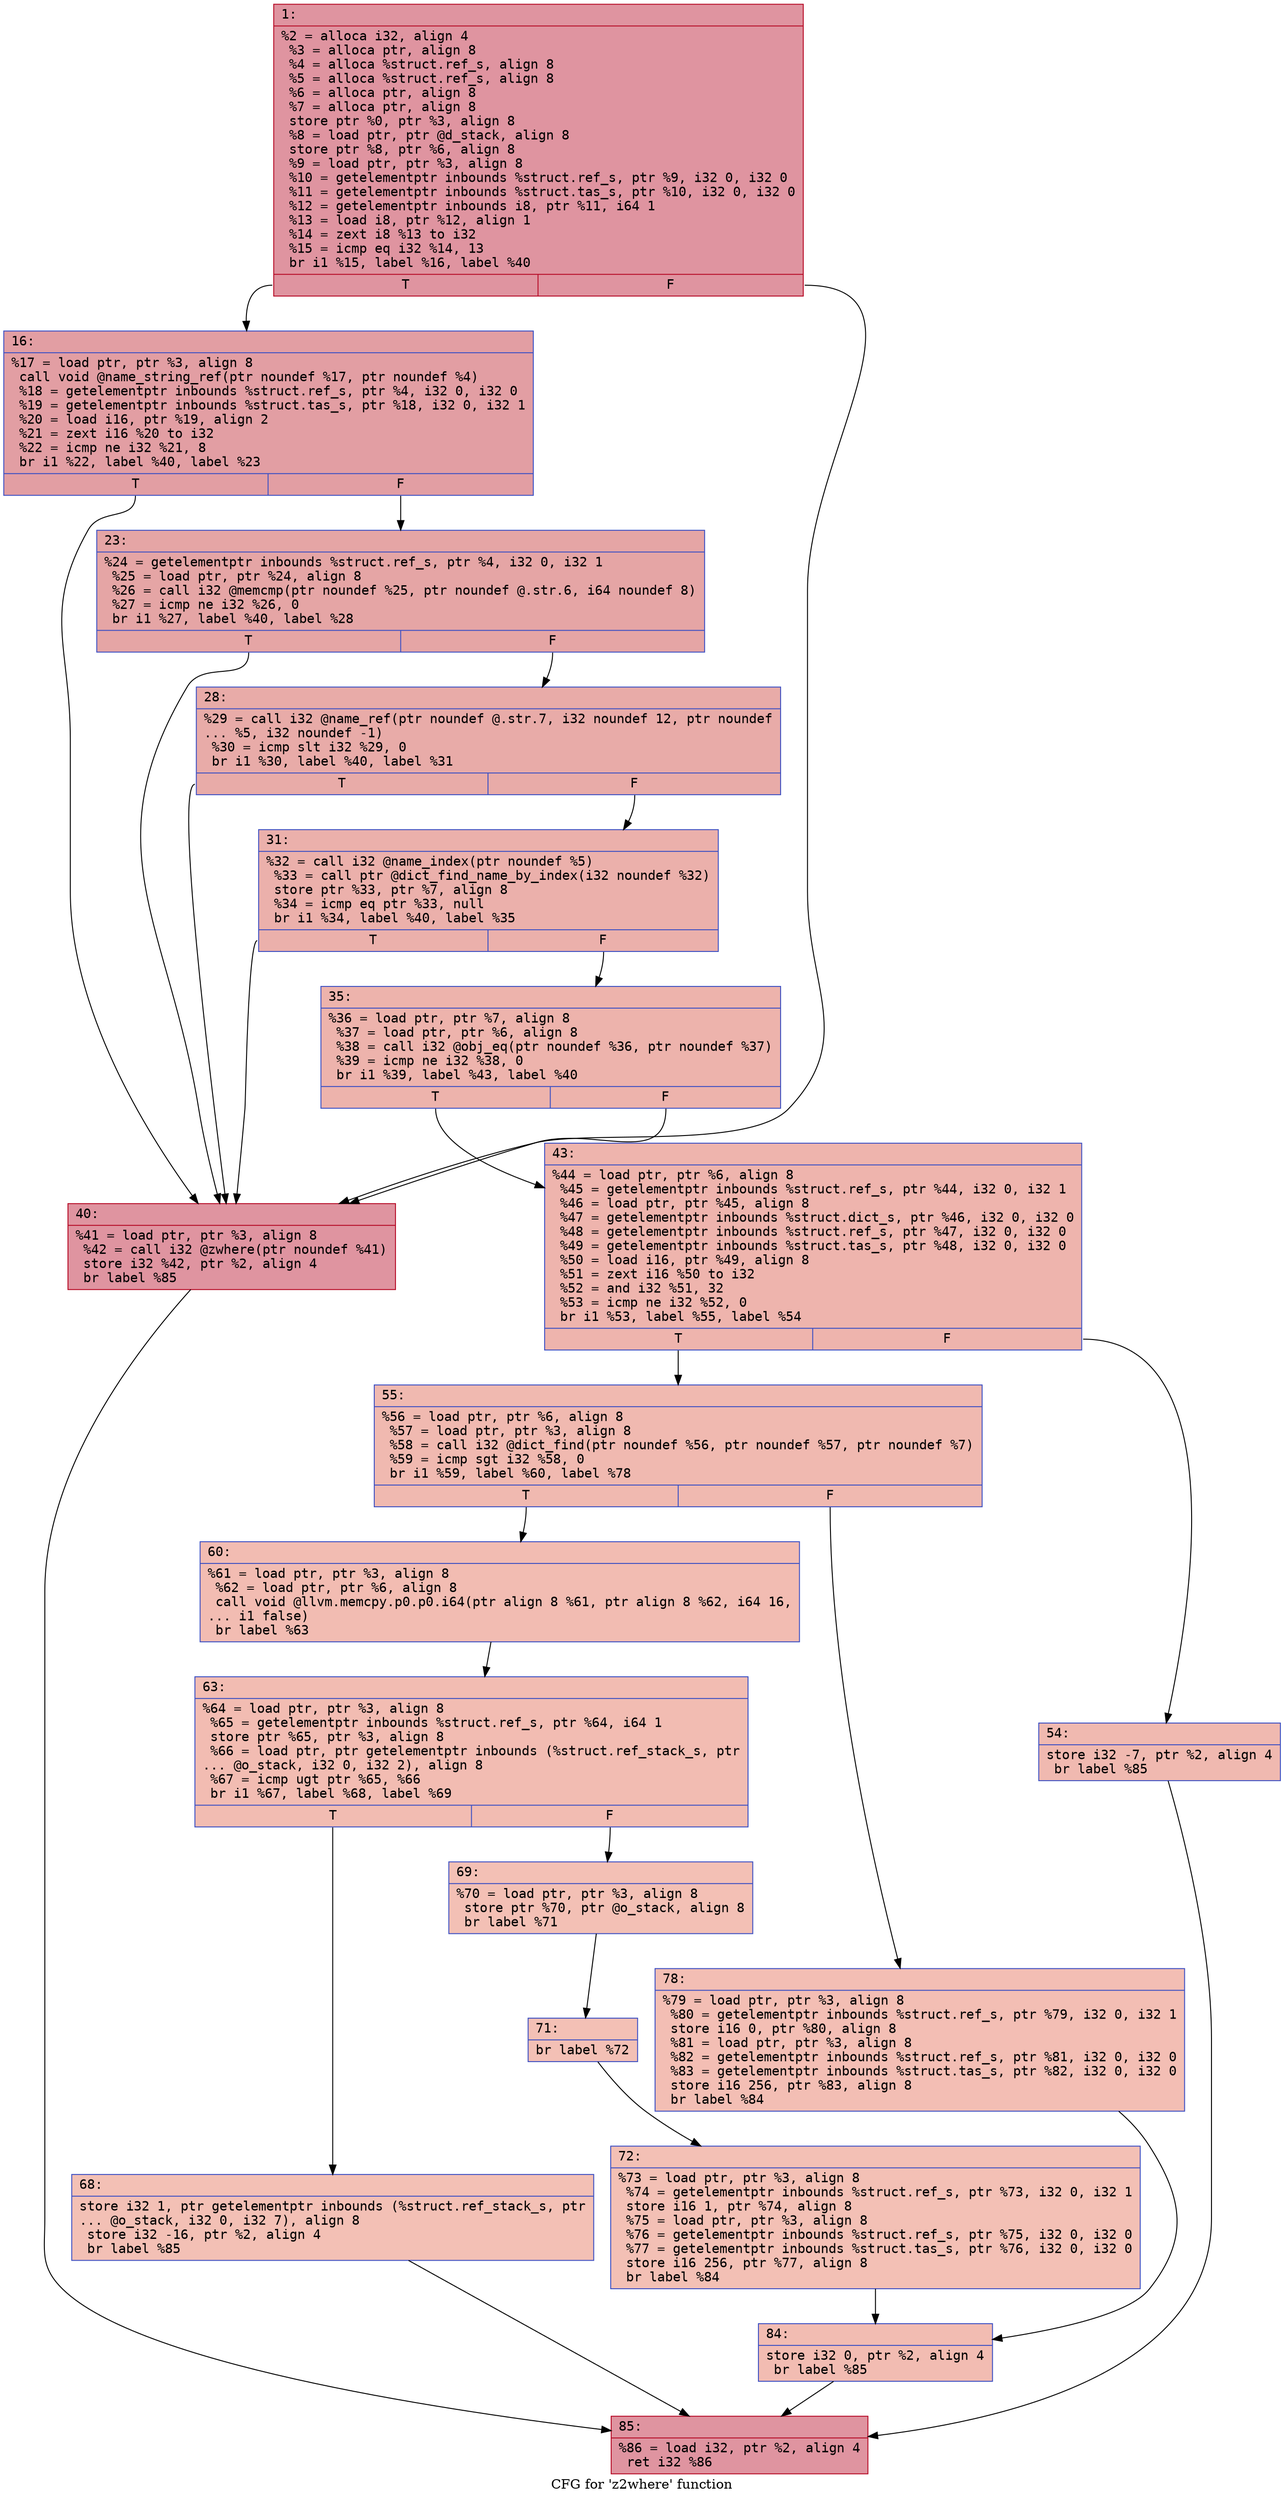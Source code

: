 digraph "CFG for 'z2where' function" {
	label="CFG for 'z2where' function";

	Node0x600000e467b0 [shape=record,color="#b70d28ff", style=filled, fillcolor="#b70d2870" fontname="Courier",label="{1:\l|  %2 = alloca i32, align 4\l  %3 = alloca ptr, align 8\l  %4 = alloca %struct.ref_s, align 8\l  %5 = alloca %struct.ref_s, align 8\l  %6 = alloca ptr, align 8\l  %7 = alloca ptr, align 8\l  store ptr %0, ptr %3, align 8\l  %8 = load ptr, ptr @d_stack, align 8\l  store ptr %8, ptr %6, align 8\l  %9 = load ptr, ptr %3, align 8\l  %10 = getelementptr inbounds %struct.ref_s, ptr %9, i32 0, i32 0\l  %11 = getelementptr inbounds %struct.tas_s, ptr %10, i32 0, i32 0\l  %12 = getelementptr inbounds i8, ptr %11, i64 1\l  %13 = load i8, ptr %12, align 1\l  %14 = zext i8 %13 to i32\l  %15 = icmp eq i32 %14, 13\l  br i1 %15, label %16, label %40\l|{<s0>T|<s1>F}}"];
	Node0x600000e467b0:s0 -> Node0x600000e46800[tooltip="1 -> 16\nProbability 50.00%" ];
	Node0x600000e467b0:s1 -> Node0x600000e46990[tooltip="1 -> 40\nProbability 50.00%" ];
	Node0x600000e46800 [shape=record,color="#3d50c3ff", style=filled, fillcolor="#be242e70" fontname="Courier",label="{16:\l|  %17 = load ptr, ptr %3, align 8\l  call void @name_string_ref(ptr noundef %17, ptr noundef %4)\l  %18 = getelementptr inbounds %struct.ref_s, ptr %4, i32 0, i32 0\l  %19 = getelementptr inbounds %struct.tas_s, ptr %18, i32 0, i32 1\l  %20 = load i16, ptr %19, align 2\l  %21 = zext i16 %20 to i32\l  %22 = icmp ne i32 %21, 8\l  br i1 %22, label %40, label %23\l|{<s0>T|<s1>F}}"];
	Node0x600000e46800:s0 -> Node0x600000e46990[tooltip="16 -> 40\nProbability 50.00%" ];
	Node0x600000e46800:s1 -> Node0x600000e46850[tooltip="16 -> 23\nProbability 50.00%" ];
	Node0x600000e46850 [shape=record,color="#3d50c3ff", style=filled, fillcolor="#c5333470" fontname="Courier",label="{23:\l|  %24 = getelementptr inbounds %struct.ref_s, ptr %4, i32 0, i32 1\l  %25 = load ptr, ptr %24, align 8\l  %26 = call i32 @memcmp(ptr noundef %25, ptr noundef @.str.6, i64 noundef 8)\l  %27 = icmp ne i32 %26, 0\l  br i1 %27, label %40, label %28\l|{<s0>T|<s1>F}}"];
	Node0x600000e46850:s0 -> Node0x600000e46990[tooltip="23 -> 40\nProbability 62.50%" ];
	Node0x600000e46850:s1 -> Node0x600000e468a0[tooltip="23 -> 28\nProbability 37.50%" ];
	Node0x600000e468a0 [shape=record,color="#3d50c3ff", style=filled, fillcolor="#cc403a70" fontname="Courier",label="{28:\l|  %29 = call i32 @name_ref(ptr noundef @.str.7, i32 noundef 12, ptr noundef\l... %5, i32 noundef -1)\l  %30 = icmp slt i32 %29, 0\l  br i1 %30, label %40, label %31\l|{<s0>T|<s1>F}}"];
	Node0x600000e468a0:s0 -> Node0x600000e46990[tooltip="28 -> 40\nProbability 37.50%" ];
	Node0x600000e468a0:s1 -> Node0x600000e468f0[tooltip="28 -> 31\nProbability 62.50%" ];
	Node0x600000e468f0 [shape=record,color="#3d50c3ff", style=filled, fillcolor="#d24b4070" fontname="Courier",label="{31:\l|  %32 = call i32 @name_index(ptr noundef %5)\l  %33 = call ptr @dict_find_name_by_index(i32 noundef %32)\l  store ptr %33, ptr %7, align 8\l  %34 = icmp eq ptr %33, null\l  br i1 %34, label %40, label %35\l|{<s0>T|<s1>F}}"];
	Node0x600000e468f0:s0 -> Node0x600000e46990[tooltip="31 -> 40\nProbability 37.50%" ];
	Node0x600000e468f0:s1 -> Node0x600000e46940[tooltip="31 -> 35\nProbability 62.50%" ];
	Node0x600000e46940 [shape=record,color="#3d50c3ff", style=filled, fillcolor="#d6524470" fontname="Courier",label="{35:\l|  %36 = load ptr, ptr %7, align 8\l  %37 = load ptr, ptr %6, align 8\l  %38 = call i32 @obj_eq(ptr noundef %36, ptr noundef %37)\l  %39 = icmp ne i32 %38, 0\l  br i1 %39, label %43, label %40\l|{<s0>T|<s1>F}}"];
	Node0x600000e46940:s0 -> Node0x600000e469e0[tooltip="35 -> 43\nProbability 62.50%" ];
	Node0x600000e46940:s1 -> Node0x600000e46990[tooltip="35 -> 40\nProbability 37.50%" ];
	Node0x600000e46990 [shape=record,color="#b70d28ff", style=filled, fillcolor="#b70d2870" fontname="Courier",label="{40:\l|  %41 = load ptr, ptr %3, align 8\l  %42 = call i32 @zwhere(ptr noundef %41)\l  store i32 %42, ptr %2, align 4\l  br label %85\l}"];
	Node0x600000e46990 -> Node0x600000e46d50[tooltip="40 -> 85\nProbability 100.00%" ];
	Node0x600000e469e0 [shape=record,color="#3d50c3ff", style=filled, fillcolor="#d8564670" fontname="Courier",label="{43:\l|  %44 = load ptr, ptr %6, align 8\l  %45 = getelementptr inbounds %struct.ref_s, ptr %44, i32 0, i32 1\l  %46 = load ptr, ptr %45, align 8\l  %47 = getelementptr inbounds %struct.dict_s, ptr %46, i32 0, i32 0\l  %48 = getelementptr inbounds %struct.ref_s, ptr %47, i32 0, i32 0\l  %49 = getelementptr inbounds %struct.tas_s, ptr %48, i32 0, i32 0\l  %50 = load i16, ptr %49, align 8\l  %51 = zext i16 %50 to i32\l  %52 = and i32 %51, 32\l  %53 = icmp ne i32 %52, 0\l  br i1 %53, label %55, label %54\l|{<s0>T|<s1>F}}"];
	Node0x600000e469e0:s0 -> Node0x600000e46a80[tooltip="43 -> 55\nProbability 50.00%" ];
	Node0x600000e469e0:s1 -> Node0x600000e46a30[tooltip="43 -> 54\nProbability 50.00%" ];
	Node0x600000e46a30 [shape=record,color="#3d50c3ff", style=filled, fillcolor="#de614d70" fontname="Courier",label="{54:\l|  store i32 -7, ptr %2, align 4\l  br label %85\l}"];
	Node0x600000e46a30 -> Node0x600000e46d50[tooltip="54 -> 85\nProbability 100.00%" ];
	Node0x600000e46a80 [shape=record,color="#3d50c3ff", style=filled, fillcolor="#de614d70" fontname="Courier",label="{55:\l|  %56 = load ptr, ptr %6, align 8\l  %57 = load ptr, ptr %3, align 8\l  %58 = call i32 @dict_find(ptr noundef %56, ptr noundef %57, ptr noundef %7)\l  %59 = icmp sgt i32 %58, 0\l  br i1 %59, label %60, label %78\l|{<s0>T|<s1>F}}"];
	Node0x600000e46a80:s0 -> Node0x600000e46ad0[tooltip="55 -> 60\nProbability 62.50%" ];
	Node0x600000e46a80:s1 -> Node0x600000e46cb0[tooltip="55 -> 78\nProbability 37.50%" ];
	Node0x600000e46ad0 [shape=record,color="#3d50c3ff", style=filled, fillcolor="#e1675170" fontname="Courier",label="{60:\l|  %61 = load ptr, ptr %3, align 8\l  %62 = load ptr, ptr %6, align 8\l  call void @llvm.memcpy.p0.p0.i64(ptr align 8 %61, ptr align 8 %62, i64 16,\l... i1 false)\l  br label %63\l}"];
	Node0x600000e46ad0 -> Node0x600000e46b20[tooltip="60 -> 63\nProbability 100.00%" ];
	Node0x600000e46b20 [shape=record,color="#3d50c3ff", style=filled, fillcolor="#e1675170" fontname="Courier",label="{63:\l|  %64 = load ptr, ptr %3, align 8\l  %65 = getelementptr inbounds %struct.ref_s, ptr %64, i64 1\l  store ptr %65, ptr %3, align 8\l  %66 = load ptr, ptr getelementptr inbounds (%struct.ref_stack_s, ptr\l... @o_stack, i32 0, i32 2), align 8\l  %67 = icmp ugt ptr %65, %66\l  br i1 %67, label %68, label %69\l|{<s0>T|<s1>F}}"];
	Node0x600000e46b20:s0 -> Node0x600000e46b70[tooltip="63 -> 68\nProbability 50.00%" ];
	Node0x600000e46b20:s1 -> Node0x600000e46bc0[tooltip="63 -> 69\nProbability 50.00%" ];
	Node0x600000e46b70 [shape=record,color="#3d50c3ff", style=filled, fillcolor="#e5705870" fontname="Courier",label="{68:\l|  store i32 1, ptr getelementptr inbounds (%struct.ref_stack_s, ptr\l... @o_stack, i32 0, i32 7), align 8\l  store i32 -16, ptr %2, align 4\l  br label %85\l}"];
	Node0x600000e46b70 -> Node0x600000e46d50[tooltip="68 -> 85\nProbability 100.00%" ];
	Node0x600000e46bc0 [shape=record,color="#3d50c3ff", style=filled, fillcolor="#e5705870" fontname="Courier",label="{69:\l|  %70 = load ptr, ptr %3, align 8\l  store ptr %70, ptr @o_stack, align 8\l  br label %71\l}"];
	Node0x600000e46bc0 -> Node0x600000e46c10[tooltip="69 -> 71\nProbability 100.00%" ];
	Node0x600000e46c10 [shape=record,color="#3d50c3ff", style=filled, fillcolor="#e5705870" fontname="Courier",label="{71:\l|  br label %72\l}"];
	Node0x600000e46c10 -> Node0x600000e46c60[tooltip="71 -> 72\nProbability 100.00%" ];
	Node0x600000e46c60 [shape=record,color="#3d50c3ff", style=filled, fillcolor="#e5705870" fontname="Courier",label="{72:\l|  %73 = load ptr, ptr %3, align 8\l  %74 = getelementptr inbounds %struct.ref_s, ptr %73, i32 0, i32 1\l  store i16 1, ptr %74, align 8\l  %75 = load ptr, ptr %3, align 8\l  %76 = getelementptr inbounds %struct.ref_s, ptr %75, i32 0, i32 0\l  %77 = getelementptr inbounds %struct.tas_s, ptr %76, i32 0, i32 0\l  store i16 256, ptr %77, align 8\l  br label %84\l}"];
	Node0x600000e46c60 -> Node0x600000e46d00[tooltip="72 -> 84\nProbability 100.00%" ];
	Node0x600000e46cb0 [shape=record,color="#3d50c3ff", style=filled, fillcolor="#e36c5570" fontname="Courier",label="{78:\l|  %79 = load ptr, ptr %3, align 8\l  %80 = getelementptr inbounds %struct.ref_s, ptr %79, i32 0, i32 1\l  store i16 0, ptr %80, align 8\l  %81 = load ptr, ptr %3, align 8\l  %82 = getelementptr inbounds %struct.ref_s, ptr %81, i32 0, i32 0\l  %83 = getelementptr inbounds %struct.tas_s, ptr %82, i32 0, i32 0\l  store i16 256, ptr %83, align 8\l  br label %84\l}"];
	Node0x600000e46cb0 -> Node0x600000e46d00[tooltip="78 -> 84\nProbability 100.00%" ];
	Node0x600000e46d00 [shape=record,color="#3d50c3ff", style=filled, fillcolor="#e1675170" fontname="Courier",label="{84:\l|  store i32 0, ptr %2, align 4\l  br label %85\l}"];
	Node0x600000e46d00 -> Node0x600000e46d50[tooltip="84 -> 85\nProbability 100.00%" ];
	Node0x600000e46d50 [shape=record,color="#b70d28ff", style=filled, fillcolor="#b70d2870" fontname="Courier",label="{85:\l|  %86 = load i32, ptr %2, align 4\l  ret i32 %86\l}"];
}
